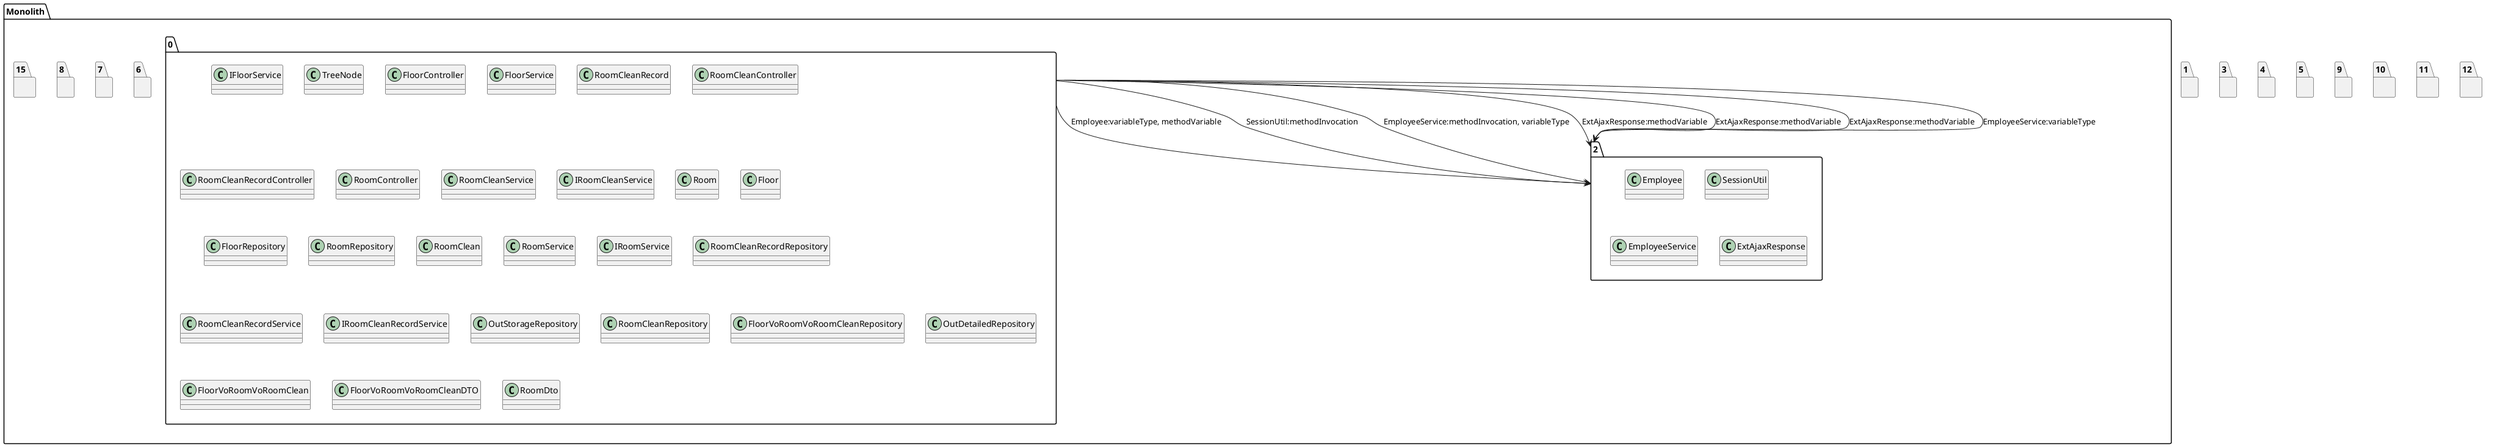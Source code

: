@startuml
package "Monolith" {
package "0"{
class IFloorService
class TreeNode
class FloorController
class FloorService
class RoomCleanRecord
class RoomCleanController
class RoomCleanRecordController
class RoomController
class RoomCleanService
class IRoomCleanService
class Room
class Floor
class FloorRepository
class RoomRepository
class RoomClean
class RoomService
class IRoomService
class RoomCleanRecordRepository
class RoomCleanRecordService
class IRoomCleanRecordService
class OutStorageRepository
class RoomCleanRepository
class FloorVoRoomVoRoomCleanRepository
class OutDetailedRepository
class FloorVoRoomVoRoomClean
class FloorVoRoomVoRoomCleanDTO
class RoomDto
}
package "2"{
class Employee
class SessionUtil
class EmployeeService
class ExtAjaxResponse
class ExtAjaxResponse
class ExtAjaxResponse
class EmployeeService
}
package "6"{
}
package "7"{
}
package "8"{
}
package "15"{
}
}
package "1"{
}
package "3"{
}
package "4"{
}
package "5"{
}
package "9"{
}
package "10"{
}
package "11"{
}
package "12"{
}
package "13"{
}
package "14"{
}
package "16"{
}
"0"-->"2":Employee:variableType, methodVariable
"0"-->"2":SessionUtil:methodInvocation
"0"-->"2":EmployeeService:methodInvocation, variableType
"0"-->"2":ExtAjaxResponse:methodVariable
"0"-->"2":ExtAjaxResponse:methodVariable
"0"-->"2":ExtAjaxResponse:methodVariable
"0"-->"2":EmployeeService:variableType
@enduml